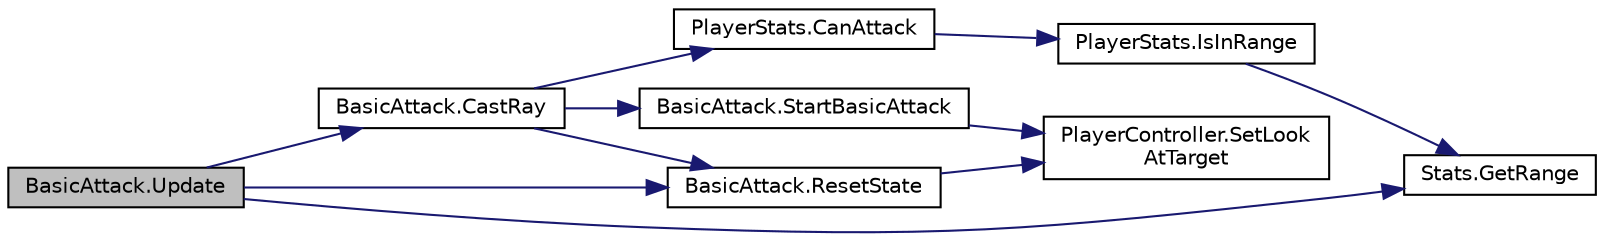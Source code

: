 digraph "BasicAttack.Update"
{
 // INTERACTIVE_SVG=YES
 // LATEX_PDF_SIZE
  bgcolor="transparent";
  edge [fontname="Helvetica",fontsize="10",labelfontname="Helvetica",labelfontsize="10"];
  node [fontname="Helvetica",fontsize="10",shape=record];
  rankdir="LR";
  Node1 [label="BasicAttack.Update",height=0.2,width=0.4,color="black", fillcolor="grey75", style="filled", fontcolor="black",tooltip=" "];
  Node1 -> Node2 [color="midnightblue",fontsize="10",style="solid",fontname="Helvetica"];
  Node2 [label="BasicAttack.CastRay",height=0.2,width=0.4,color="black",URL="$class_basic_attack.html#a5d09a3ef54dfac2ab6130195c188492e",tooltip=" "];
  Node2 -> Node3 [color="midnightblue",fontsize="10",style="solid",fontname="Helvetica"];
  Node3 [label="PlayerStats.CanAttack",height=0.2,width=0.4,color="black",URL="$class_player_stats.html#ae3f3c15bb7d83955090bb397985aa006",tooltip="Returns true if the current entity can BasicAttack the other."];
  Node3 -> Node4 [color="midnightblue",fontsize="10",style="solid",fontname="Helvetica"];
  Node4 [label="PlayerStats.IsInRange",height=0.2,width=0.4,color="black",URL="$class_player_stats.html#ab3af90aeca2c49cac5ec15500ba15d8a",tooltip="Returns true if the Player is in range with the other entity"];
  Node4 -> Node5 [color="midnightblue",fontsize="10",style="solid",fontname="Helvetica"];
  Node5 [label="Stats.GetRange",height=0.2,width=0.4,color="black",URL="$class_stats.html#aad08d308b784a74c8a009ba48c0a237f",tooltip="Returns the range of the entity"];
  Node2 -> Node6 [color="midnightblue",fontsize="10",style="solid",fontname="Helvetica"];
  Node6 [label="BasicAttack.ResetState",height=0.2,width=0.4,color="black",URL="$class_basic_attack.html#a965a4cbb50653a0b2ed02e8bf1f88433",tooltip=" "];
  Node6 -> Node7 [color="midnightblue",fontsize="10",style="solid",fontname="Helvetica"];
  Node7 [label="PlayerController.SetLook\lAtTarget",height=0.2,width=0.4,color="black",URL="$class_player_controller.html#a36323c07b7cd9e0ccab9c8016611827c",tooltip="The player will look at the position of this Transform."];
  Node2 -> Node8 [color="midnightblue",fontsize="10",style="solid",fontname="Helvetica"];
  Node8 [label="BasicAttack.StartBasicAttack",height=0.2,width=0.4,color="black",URL="$class_basic_attack.html#a6700fa1b84e430381504535f20c2e3d8",tooltip=" "];
  Node8 -> Node7 [color="midnightblue",fontsize="10",style="solid",fontname="Helvetica"];
  Node1 -> Node5 [color="midnightblue",fontsize="10",style="solid",fontname="Helvetica"];
  Node1 -> Node6 [color="midnightblue",fontsize="10",style="solid",fontname="Helvetica"];
}
